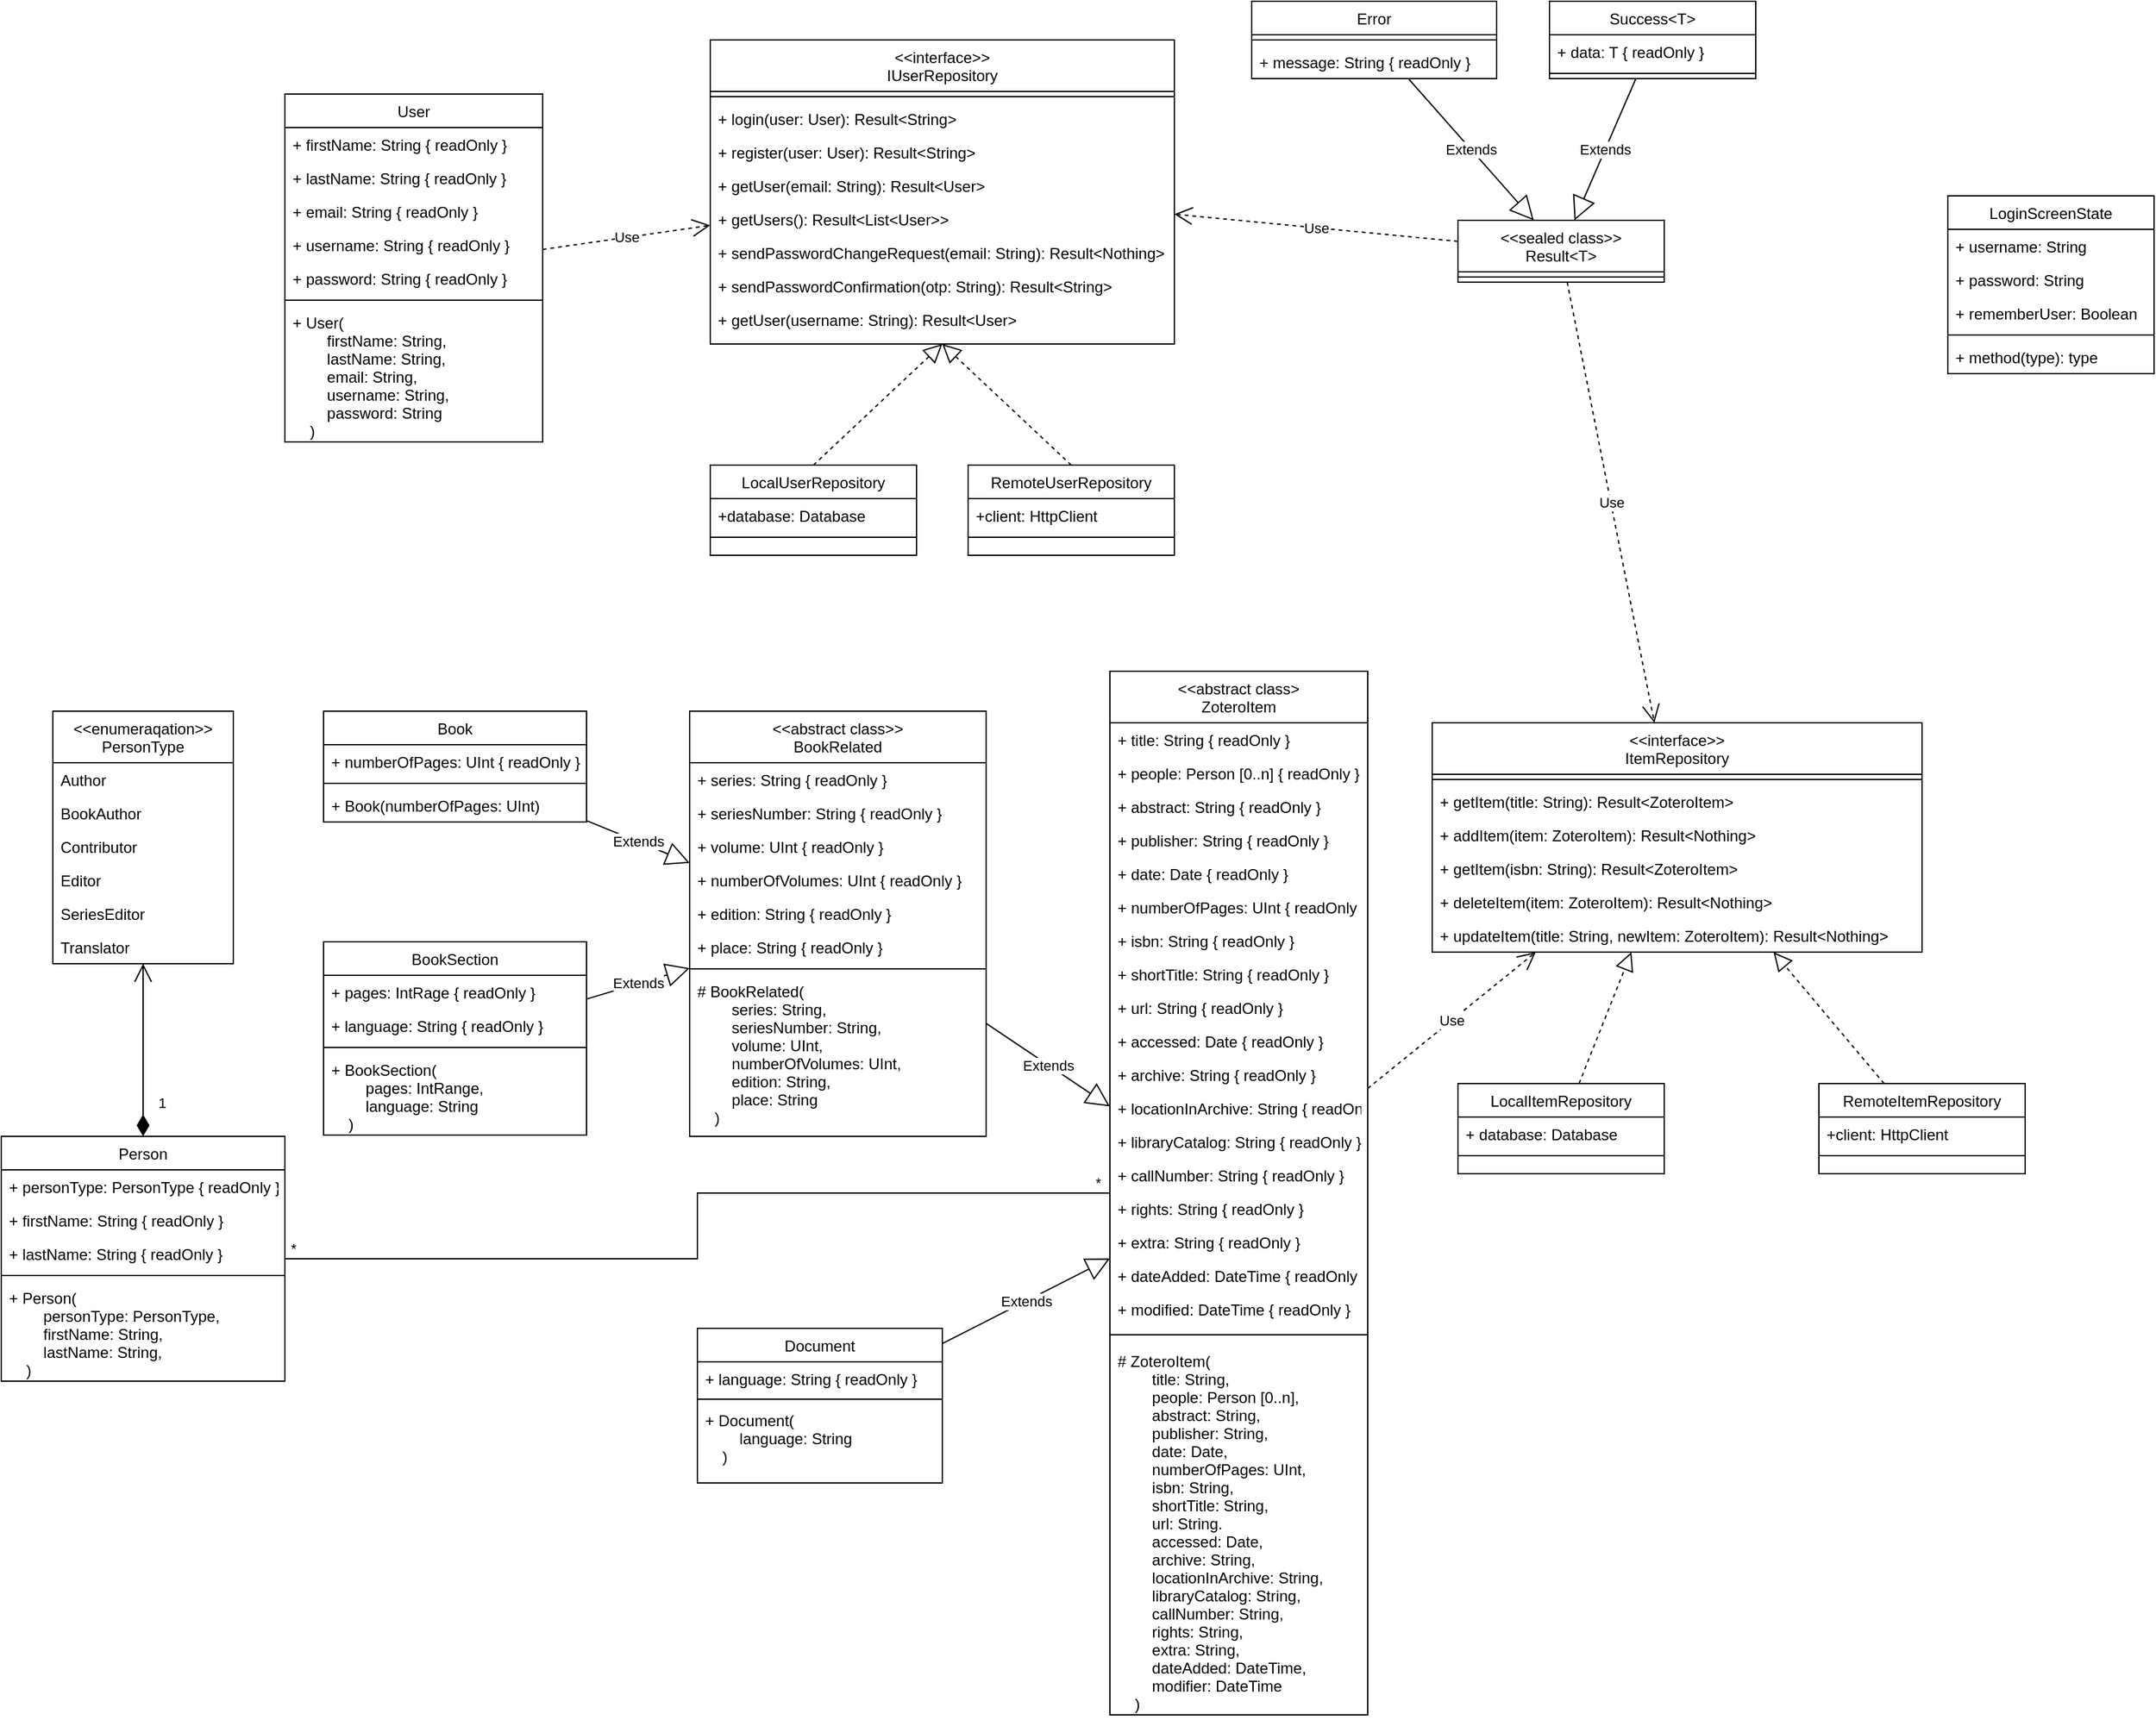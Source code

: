 <mxfile version="20.5.3" type="github">
  <diagram id="C5RBs43oDa-KdzZeNtuy" name="Page-1">
    <mxGraphModel dx="1865" dy="579" grid="1" gridSize="10" guides="1" tooltips="1" connect="1" arrows="1" fold="1" page="1" pageScale="1" pageWidth="827" pageHeight="1169" math="0" shadow="0">
      <root>
        <mxCell id="WIyWlLk6GJQsqaUBKTNV-0" />
        <mxCell id="WIyWlLk6GJQsqaUBKTNV-1" parent="WIyWlLk6GJQsqaUBKTNV-0" />
        <mxCell id="zkfFHV4jXpPFQw0GAbJ--0" value="User" style="swimlane;fontStyle=0;align=center;verticalAlign=top;childLayout=stackLayout;horizontal=1;startSize=26;horizontalStack=0;resizeParent=1;resizeLast=0;collapsible=1;marginBottom=0;rounded=0;shadow=0;strokeWidth=1;" parent="WIyWlLk6GJQsqaUBKTNV-1" vertex="1">
          <mxGeometry x="100" y="122" width="200" height="270" as="geometry">
            <mxRectangle x="230" y="140" width="160" height="26" as="alternateBounds" />
          </mxGeometry>
        </mxCell>
        <mxCell id="zkfFHV4jXpPFQw0GAbJ--1" value="+ firstName: String { readOnly }" style="text;align=left;verticalAlign=top;spacingLeft=4;spacingRight=4;overflow=hidden;rotatable=0;points=[[0,0.5],[1,0.5]];portConstraint=eastwest;" parent="zkfFHV4jXpPFQw0GAbJ--0" vertex="1">
          <mxGeometry y="26" width="200" height="26" as="geometry" />
        </mxCell>
        <mxCell id="zkfFHV4jXpPFQw0GAbJ--2" value="+ lastName: String { readOnly }" style="text;align=left;verticalAlign=top;spacingLeft=4;spacingRight=4;overflow=hidden;rotatable=0;points=[[0,0.5],[1,0.5]];portConstraint=eastwest;rounded=0;shadow=0;html=0;" parent="zkfFHV4jXpPFQw0GAbJ--0" vertex="1">
          <mxGeometry y="52" width="200" height="26" as="geometry" />
        </mxCell>
        <mxCell id="zkfFHV4jXpPFQw0GAbJ--3" value="+ email: String { readOnly }" style="text;align=left;verticalAlign=top;spacingLeft=4;spacingRight=4;overflow=hidden;rotatable=0;points=[[0,0.5],[1,0.5]];portConstraint=eastwest;rounded=0;shadow=0;html=0;" parent="zkfFHV4jXpPFQw0GAbJ--0" vertex="1">
          <mxGeometry y="78" width="200" height="26" as="geometry" />
        </mxCell>
        <mxCell id="NYYMoiH2fDYC1uSWcf2y-0" value="+ username: String { readOnly }" style="text;align=left;verticalAlign=top;spacingLeft=4;spacingRight=4;overflow=hidden;rotatable=0;points=[[0,0.5],[1,0.5]];portConstraint=eastwest;rounded=0;shadow=0;html=0;" vertex="1" parent="zkfFHV4jXpPFQw0GAbJ--0">
          <mxGeometry y="104" width="200" height="26" as="geometry" />
        </mxCell>
        <mxCell id="NYYMoiH2fDYC1uSWcf2y-1" value="+ password: String { readOnly }" style="text;align=left;verticalAlign=top;spacingLeft=4;spacingRight=4;overflow=hidden;rotatable=0;points=[[0,0.5],[1,0.5]];portConstraint=eastwest;rounded=0;shadow=0;html=0;" vertex="1" parent="zkfFHV4jXpPFQw0GAbJ--0">
          <mxGeometry y="130" width="200" height="26" as="geometry" />
        </mxCell>
        <mxCell id="zkfFHV4jXpPFQw0GAbJ--4" value="" style="line;html=1;strokeWidth=1;align=left;verticalAlign=middle;spacingTop=-1;spacingLeft=3;spacingRight=3;rotatable=0;labelPosition=right;points=[];portConstraint=eastwest;" parent="zkfFHV4jXpPFQw0GAbJ--0" vertex="1">
          <mxGeometry y="156" width="200" height="8" as="geometry" />
        </mxCell>
        <mxCell id="NYYMoiH2fDYC1uSWcf2y-163" value="+ User(&#xa;        firstName: String, &#xa;        lastName: String,&#xa;        email: String,&#xa;        username: String,&#xa;        password: String&#xa;    )" style="text;align=left;verticalAlign=top;spacingLeft=4;spacingRight=4;overflow=hidden;rotatable=0;points=[[0,0.5],[1,0.5]];portConstraint=eastwest;rounded=0;shadow=0;html=0;" vertex="1" parent="zkfFHV4jXpPFQw0GAbJ--0">
          <mxGeometry y="164" width="200" height="106" as="geometry" />
        </mxCell>
        <mxCell id="zkfFHV4jXpPFQw0GAbJ--17" value="LocalUserRepository" style="swimlane;fontStyle=0;align=center;verticalAlign=top;childLayout=stackLayout;horizontal=1;startSize=26;horizontalStack=0;resizeParent=1;resizeLast=0;collapsible=1;marginBottom=0;rounded=0;shadow=0;strokeWidth=1;" parent="WIyWlLk6GJQsqaUBKTNV-1" vertex="1">
          <mxGeometry x="430" y="410" width="160" height="70" as="geometry">
            <mxRectangle x="550" y="140" width="160" height="26" as="alternateBounds" />
          </mxGeometry>
        </mxCell>
        <mxCell id="zkfFHV4jXpPFQw0GAbJ--18" value="+database: Database" style="text;align=left;verticalAlign=top;spacingLeft=4;spacingRight=4;overflow=hidden;rotatable=0;points=[[0,0.5],[1,0.5]];portConstraint=eastwest;" parent="zkfFHV4jXpPFQw0GAbJ--17" vertex="1">
          <mxGeometry y="26" width="160" height="26" as="geometry" />
        </mxCell>
        <mxCell id="zkfFHV4jXpPFQw0GAbJ--23" value="" style="line;html=1;strokeWidth=1;align=left;verticalAlign=middle;spacingTop=-1;spacingLeft=3;spacingRight=3;rotatable=0;labelPosition=right;points=[];portConstraint=eastwest;" parent="zkfFHV4jXpPFQw0GAbJ--17" vertex="1">
          <mxGeometry y="52" width="160" height="8" as="geometry" />
        </mxCell>
        <mxCell id="NYYMoiH2fDYC1uSWcf2y-2" value="&lt;&lt;interface&gt;&gt;&#xa;IUserRepository" style="swimlane;fontStyle=0;align=center;verticalAlign=top;childLayout=stackLayout;horizontal=1;startSize=40;horizontalStack=0;resizeParent=1;resizeLast=0;collapsible=1;marginBottom=0;rounded=0;shadow=0;strokeWidth=1;" vertex="1" parent="WIyWlLk6GJQsqaUBKTNV-1">
          <mxGeometry x="430" y="80" width="360" height="236" as="geometry">
            <mxRectangle x="550" y="140" width="160" height="26" as="alternateBounds" />
          </mxGeometry>
        </mxCell>
        <mxCell id="NYYMoiH2fDYC1uSWcf2y-8" value="" style="line;html=1;strokeWidth=1;align=left;verticalAlign=middle;spacingTop=-1;spacingLeft=3;spacingRight=3;rotatable=0;labelPosition=right;points=[];portConstraint=eastwest;" vertex="1" parent="NYYMoiH2fDYC1uSWcf2y-2">
          <mxGeometry y="40" width="360" height="8" as="geometry" />
        </mxCell>
        <mxCell id="NYYMoiH2fDYC1uSWcf2y-9" value="+ login(user: User): Result&lt;String&gt;" style="text;align=left;verticalAlign=top;spacingLeft=4;spacingRight=4;overflow=hidden;rotatable=0;points=[[0,0.5],[1,0.5]];portConstraint=eastwest;" vertex="1" parent="NYYMoiH2fDYC1uSWcf2y-2">
          <mxGeometry y="48" width="360" height="26" as="geometry" />
        </mxCell>
        <mxCell id="NYYMoiH2fDYC1uSWcf2y-10" value="+ register(user: User): Result&lt;String&gt;" style="text;align=left;verticalAlign=top;spacingLeft=4;spacingRight=4;overflow=hidden;rotatable=0;points=[[0,0.5],[1,0.5]];portConstraint=eastwest;" vertex="1" parent="NYYMoiH2fDYC1uSWcf2y-2">
          <mxGeometry y="74" width="360" height="26" as="geometry" />
        </mxCell>
        <mxCell id="NYYMoiH2fDYC1uSWcf2y-11" value="+ getUser(email: String): Result&lt;User&gt;" style="text;align=left;verticalAlign=top;spacingLeft=4;spacingRight=4;overflow=hidden;rotatable=0;points=[[0,0.5],[1,0.5]];portConstraint=eastwest;" vertex="1" parent="NYYMoiH2fDYC1uSWcf2y-2">
          <mxGeometry y="100" width="360" height="26" as="geometry" />
        </mxCell>
        <mxCell id="NYYMoiH2fDYC1uSWcf2y-12" value="+ getUsers(): Result&lt;List&lt;User&gt;&gt;" style="text;align=left;verticalAlign=top;spacingLeft=4;spacingRight=4;overflow=hidden;rotatable=0;points=[[0,0.5],[1,0.5]];portConstraint=eastwest;" vertex="1" parent="NYYMoiH2fDYC1uSWcf2y-2">
          <mxGeometry y="126" width="360" height="26" as="geometry" />
        </mxCell>
        <mxCell id="NYYMoiH2fDYC1uSWcf2y-13" value="+ sendPasswordChangeRequest(email: String): Result&lt;Nothing&gt;" style="text;align=left;verticalAlign=top;spacingLeft=4;spacingRight=4;overflow=hidden;rotatable=0;points=[[0,0.5],[1,0.5]];portConstraint=eastwest;" vertex="1" parent="NYYMoiH2fDYC1uSWcf2y-2">
          <mxGeometry y="152" width="360" height="26" as="geometry" />
        </mxCell>
        <mxCell id="NYYMoiH2fDYC1uSWcf2y-14" value="+ sendPasswordConfirmation(otp: String): Result&lt;String&gt;" style="text;align=left;verticalAlign=top;spacingLeft=4;spacingRight=4;overflow=hidden;rotatable=0;points=[[0,0.5],[1,0.5]];portConstraint=eastwest;" vertex="1" parent="NYYMoiH2fDYC1uSWcf2y-2">
          <mxGeometry y="178" width="360" height="26" as="geometry" />
        </mxCell>
        <mxCell id="NYYMoiH2fDYC1uSWcf2y-15" value="+ getUser(username: String): Result&lt;User&gt;" style="text;align=left;verticalAlign=top;spacingLeft=4;spacingRight=4;overflow=hidden;rotatable=0;points=[[0,0.5],[1,0.5]];portConstraint=eastwest;" vertex="1" parent="NYYMoiH2fDYC1uSWcf2y-2">
          <mxGeometry y="204" width="360" height="26" as="geometry" />
        </mxCell>
        <mxCell id="NYYMoiH2fDYC1uSWcf2y-16" value="" style="endArrow=block;dashed=1;endFill=0;endSize=12;html=1;rounded=0;exitX=0.5;exitY=0;exitDx=0;exitDy=0;entryX=0.5;entryY=1;entryDx=0;entryDy=0;" edge="1" parent="WIyWlLk6GJQsqaUBKTNV-1" source="zkfFHV4jXpPFQw0GAbJ--17" target="NYYMoiH2fDYC1uSWcf2y-2">
          <mxGeometry width="160" relative="1" as="geometry">
            <mxPoint x="490" y="310" as="sourcePoint" />
            <mxPoint x="650" y="310" as="targetPoint" />
          </mxGeometry>
        </mxCell>
        <mxCell id="NYYMoiH2fDYC1uSWcf2y-17" value="RemoteUserRepository" style="swimlane;fontStyle=0;align=center;verticalAlign=top;childLayout=stackLayout;horizontal=1;startSize=26;horizontalStack=0;resizeParent=1;resizeLast=0;collapsible=1;marginBottom=0;rounded=0;shadow=0;strokeWidth=1;" vertex="1" parent="WIyWlLk6GJQsqaUBKTNV-1">
          <mxGeometry x="630" y="410" width="160" height="70" as="geometry">
            <mxRectangle x="550" y="140" width="160" height="26" as="alternateBounds" />
          </mxGeometry>
        </mxCell>
        <mxCell id="NYYMoiH2fDYC1uSWcf2y-18" value="+client: HttpClient" style="text;align=left;verticalAlign=top;spacingLeft=4;spacingRight=4;overflow=hidden;rotatable=0;points=[[0,0.5],[1,0.5]];portConstraint=eastwest;" vertex="1" parent="NYYMoiH2fDYC1uSWcf2y-17">
          <mxGeometry y="26" width="160" height="26" as="geometry" />
        </mxCell>
        <mxCell id="NYYMoiH2fDYC1uSWcf2y-19" value="" style="line;html=1;strokeWidth=1;align=left;verticalAlign=middle;spacingTop=-1;spacingLeft=3;spacingRight=3;rotatable=0;labelPosition=right;points=[];portConstraint=eastwest;" vertex="1" parent="NYYMoiH2fDYC1uSWcf2y-17">
          <mxGeometry y="52" width="160" height="8" as="geometry" />
        </mxCell>
        <mxCell id="NYYMoiH2fDYC1uSWcf2y-20" value="" style="endArrow=block;dashed=1;endFill=0;endSize=12;html=1;rounded=0;exitX=0.5;exitY=0;exitDx=0;exitDy=0;entryX=0.5;entryY=1;entryDx=0;entryDy=0;" edge="1" parent="WIyWlLk6GJQsqaUBKTNV-1" source="NYYMoiH2fDYC1uSWcf2y-17" target="NYYMoiH2fDYC1uSWcf2y-2">
          <mxGeometry width="160" relative="1" as="geometry">
            <mxPoint x="490" y="310" as="sourcePoint" />
            <mxPoint x="650" y="310" as="targetPoint" />
          </mxGeometry>
        </mxCell>
        <mxCell id="NYYMoiH2fDYC1uSWcf2y-21" value="Use" style="endArrow=open;endSize=12;dashed=1;html=1;rounded=0;" edge="1" parent="WIyWlLk6GJQsqaUBKTNV-1" source="zkfFHV4jXpPFQw0GAbJ--0" target="NYYMoiH2fDYC1uSWcf2y-2">
          <mxGeometry width="160" relative="1" as="geometry">
            <mxPoint x="490" y="310" as="sourcePoint" />
            <mxPoint x="650" y="310" as="targetPoint" />
          </mxGeometry>
        </mxCell>
        <mxCell id="NYYMoiH2fDYC1uSWcf2y-22" value="&lt;&lt;sealed class&gt;&gt;&#xa;Result&lt;T&gt;" style="swimlane;fontStyle=0;align=center;verticalAlign=top;childLayout=stackLayout;horizontal=1;startSize=40;horizontalStack=0;resizeParent=1;resizeParentMax=0;resizeLast=0;collapsible=1;marginBottom=0;" vertex="1" parent="WIyWlLk6GJQsqaUBKTNV-1">
          <mxGeometry x="1010" y="220" width="160" height="48" as="geometry" />
        </mxCell>
        <mxCell id="NYYMoiH2fDYC1uSWcf2y-24" value="" style="line;strokeWidth=1;fillColor=none;align=left;verticalAlign=middle;spacingTop=-1;spacingLeft=3;spacingRight=3;rotatable=0;labelPosition=right;points=[];portConstraint=eastwest;strokeColor=inherit;" vertex="1" parent="NYYMoiH2fDYC1uSWcf2y-22">
          <mxGeometry y="40" width="160" height="8" as="geometry" />
        </mxCell>
        <mxCell id="NYYMoiH2fDYC1uSWcf2y-26" value="Success&lt;T&gt;" style="swimlane;fontStyle=0;align=center;verticalAlign=top;childLayout=stackLayout;horizontal=1;startSize=26;horizontalStack=0;resizeParent=1;resizeParentMax=0;resizeLast=0;collapsible=1;marginBottom=0;" vertex="1" parent="WIyWlLk6GJQsqaUBKTNV-1">
          <mxGeometry x="1081" y="50" width="160" height="60" as="geometry" />
        </mxCell>
        <mxCell id="NYYMoiH2fDYC1uSWcf2y-27" value="+ data: T { readOnly }" style="text;strokeColor=none;fillColor=none;align=left;verticalAlign=top;spacingLeft=4;spacingRight=4;overflow=hidden;rotatable=0;points=[[0,0.5],[1,0.5]];portConstraint=eastwest;" vertex="1" parent="NYYMoiH2fDYC1uSWcf2y-26">
          <mxGeometry y="26" width="160" height="26" as="geometry" />
        </mxCell>
        <mxCell id="NYYMoiH2fDYC1uSWcf2y-28" value="" style="line;strokeWidth=1;fillColor=none;align=left;verticalAlign=middle;spacingTop=-1;spacingLeft=3;spacingRight=3;rotatable=0;labelPosition=right;points=[];portConstraint=eastwest;strokeColor=inherit;" vertex="1" parent="NYYMoiH2fDYC1uSWcf2y-26">
          <mxGeometry y="52" width="160" height="8" as="geometry" />
        </mxCell>
        <mxCell id="NYYMoiH2fDYC1uSWcf2y-31" value="Error" style="swimlane;fontStyle=0;align=center;verticalAlign=top;childLayout=stackLayout;horizontal=1;startSize=26;horizontalStack=0;resizeParent=1;resizeParentMax=0;resizeLast=0;collapsible=1;marginBottom=0;" vertex="1" parent="WIyWlLk6GJQsqaUBKTNV-1">
          <mxGeometry x="850" y="50" width="190" height="60" as="geometry" />
        </mxCell>
        <mxCell id="NYYMoiH2fDYC1uSWcf2y-34" value="" style="line;strokeWidth=1;fillColor=none;align=left;verticalAlign=middle;spacingTop=-1;spacingLeft=3;spacingRight=3;rotatable=0;labelPosition=right;points=[];portConstraint=eastwest;strokeColor=inherit;" vertex="1" parent="NYYMoiH2fDYC1uSWcf2y-31">
          <mxGeometry y="26" width="190" height="8" as="geometry" />
        </mxCell>
        <mxCell id="NYYMoiH2fDYC1uSWcf2y-33" value="+ message: String { readOnly }" style="text;strokeColor=none;fillColor=none;align=left;verticalAlign=top;spacingLeft=4;spacingRight=4;overflow=hidden;rotatable=0;points=[[0,0.5],[1,0.5]];portConstraint=eastwest;" vertex="1" parent="NYYMoiH2fDYC1uSWcf2y-31">
          <mxGeometry y="34" width="190" height="26" as="geometry" />
        </mxCell>
        <mxCell id="NYYMoiH2fDYC1uSWcf2y-35" value="Extends" style="endArrow=block;endSize=16;endFill=0;html=1;rounded=0;" edge="1" parent="WIyWlLk6GJQsqaUBKTNV-1" source="NYYMoiH2fDYC1uSWcf2y-26" target="NYYMoiH2fDYC1uSWcf2y-22">
          <mxGeometry width="160" relative="1" as="geometry">
            <mxPoint x="510" y="360" as="sourcePoint" />
            <mxPoint x="670" y="360" as="targetPoint" />
          </mxGeometry>
        </mxCell>
        <mxCell id="NYYMoiH2fDYC1uSWcf2y-36" value="Extends" style="endArrow=block;endSize=16;endFill=0;html=1;rounded=0;" edge="1" parent="WIyWlLk6GJQsqaUBKTNV-1" source="NYYMoiH2fDYC1uSWcf2y-31" target="NYYMoiH2fDYC1uSWcf2y-22">
          <mxGeometry width="160" relative="1" as="geometry">
            <mxPoint x="510" y="360" as="sourcePoint" />
            <mxPoint x="670" y="360" as="targetPoint" />
          </mxGeometry>
        </mxCell>
        <mxCell id="NYYMoiH2fDYC1uSWcf2y-37" value="Use" style="endArrow=open;endSize=12;dashed=1;html=1;rounded=0;" edge="1" parent="WIyWlLk6GJQsqaUBKTNV-1" source="NYYMoiH2fDYC1uSWcf2y-22" target="NYYMoiH2fDYC1uSWcf2y-2">
          <mxGeometry width="160" relative="1" as="geometry">
            <mxPoint x="320" y="226.158" as="sourcePoint" />
            <mxPoint x="440" y="218.895" as="targetPoint" />
          </mxGeometry>
        </mxCell>
        <mxCell id="NYYMoiH2fDYC1uSWcf2y-50" value="&lt;&lt;abstract class&gt;&#xa;ZoteroItem" style="swimlane;fontStyle=0;align=center;verticalAlign=top;childLayout=stackLayout;horizontal=1;startSize=40;horizontalStack=0;resizeParent=1;resizeParentMax=0;resizeLast=0;collapsible=1;marginBottom=0;" vertex="1" parent="WIyWlLk6GJQsqaUBKTNV-1">
          <mxGeometry x="740" y="570" width="200" height="810" as="geometry" />
        </mxCell>
        <mxCell id="NYYMoiH2fDYC1uSWcf2y-51" value="+ title: String { readOnly }" style="text;strokeColor=none;fillColor=none;align=left;verticalAlign=top;spacingLeft=4;spacingRight=4;overflow=hidden;rotatable=0;points=[[0,0.5],[1,0.5]];portConstraint=eastwest;" vertex="1" parent="NYYMoiH2fDYC1uSWcf2y-50">
          <mxGeometry y="40" width="200" height="26" as="geometry" />
        </mxCell>
        <mxCell id="NYYMoiH2fDYC1uSWcf2y-54" value="+ people: Person [0..n] { readOnly }" style="text;strokeColor=none;fillColor=none;align=left;verticalAlign=top;spacingLeft=4;spacingRight=4;overflow=hidden;rotatable=0;points=[[0,0.5],[1,0.5]];portConstraint=eastwest;" vertex="1" parent="NYYMoiH2fDYC1uSWcf2y-50">
          <mxGeometry y="66" width="200" height="26" as="geometry" />
        </mxCell>
        <mxCell id="NYYMoiH2fDYC1uSWcf2y-55" value="+ abstract: String { readOnly }" style="text;strokeColor=none;fillColor=none;align=left;verticalAlign=top;spacingLeft=4;spacingRight=4;overflow=hidden;rotatable=0;points=[[0,0.5],[1,0.5]];portConstraint=eastwest;" vertex="1" parent="NYYMoiH2fDYC1uSWcf2y-50">
          <mxGeometry y="92" width="200" height="26" as="geometry" />
        </mxCell>
        <mxCell id="NYYMoiH2fDYC1uSWcf2y-62" value="+ publisher: String { readOnly }" style="text;strokeColor=none;fillColor=none;align=left;verticalAlign=top;spacingLeft=4;spacingRight=4;overflow=hidden;rotatable=0;points=[[0,0.5],[1,0.5]];portConstraint=eastwest;" vertex="1" parent="NYYMoiH2fDYC1uSWcf2y-50">
          <mxGeometry y="118" width="200" height="26" as="geometry" />
        </mxCell>
        <mxCell id="NYYMoiH2fDYC1uSWcf2y-63" value="+ date: Date { readOnly }" style="text;strokeColor=none;fillColor=none;align=left;verticalAlign=top;spacingLeft=4;spacingRight=4;overflow=hidden;rotatable=0;points=[[0,0.5],[1,0.5]];portConstraint=eastwest;" vertex="1" parent="NYYMoiH2fDYC1uSWcf2y-50">
          <mxGeometry y="144" width="200" height="26" as="geometry" />
        </mxCell>
        <mxCell id="NYYMoiH2fDYC1uSWcf2y-64" value="+ numberOfPages: UInt { readOnly }" style="text;strokeColor=none;fillColor=none;align=left;verticalAlign=top;spacingLeft=4;spacingRight=4;overflow=hidden;rotatable=0;points=[[0,0.5],[1,0.5]];portConstraint=eastwest;" vertex="1" parent="NYYMoiH2fDYC1uSWcf2y-50">
          <mxGeometry y="170" width="200" height="26" as="geometry" />
        </mxCell>
        <mxCell id="NYYMoiH2fDYC1uSWcf2y-65" value="+ isbn: String { readOnly }" style="text;strokeColor=none;fillColor=none;align=left;verticalAlign=top;spacingLeft=4;spacingRight=4;overflow=hidden;rotatable=0;points=[[0,0.5],[1,0.5]];portConstraint=eastwest;" vertex="1" parent="NYYMoiH2fDYC1uSWcf2y-50">
          <mxGeometry y="196" width="200" height="26" as="geometry" />
        </mxCell>
        <mxCell id="NYYMoiH2fDYC1uSWcf2y-66" value="+ shortTitle: String { readOnly }" style="text;strokeColor=none;fillColor=none;align=left;verticalAlign=top;spacingLeft=4;spacingRight=4;overflow=hidden;rotatable=0;points=[[0,0.5],[1,0.5]];portConstraint=eastwest;" vertex="1" parent="NYYMoiH2fDYC1uSWcf2y-50">
          <mxGeometry y="222" width="200" height="26" as="geometry" />
        </mxCell>
        <mxCell id="NYYMoiH2fDYC1uSWcf2y-67" value="+ url: String { readOnly }" style="text;strokeColor=none;fillColor=none;align=left;verticalAlign=top;spacingLeft=4;spacingRight=4;overflow=hidden;rotatable=0;points=[[0,0.5],[1,0.5]];portConstraint=eastwest;" vertex="1" parent="NYYMoiH2fDYC1uSWcf2y-50">
          <mxGeometry y="248" width="200" height="26" as="geometry" />
        </mxCell>
        <mxCell id="NYYMoiH2fDYC1uSWcf2y-68" value="+ accessed: Date { readOnly }" style="text;strokeColor=none;fillColor=none;align=left;verticalAlign=top;spacingLeft=4;spacingRight=4;overflow=hidden;rotatable=0;points=[[0,0.5],[1,0.5]];portConstraint=eastwest;" vertex="1" parent="NYYMoiH2fDYC1uSWcf2y-50">
          <mxGeometry y="274" width="200" height="26" as="geometry" />
        </mxCell>
        <mxCell id="NYYMoiH2fDYC1uSWcf2y-69" value="+ archive: String { readOnly }" style="text;strokeColor=none;fillColor=none;align=left;verticalAlign=top;spacingLeft=4;spacingRight=4;overflow=hidden;rotatable=0;points=[[0,0.5],[1,0.5]];portConstraint=eastwest;" vertex="1" parent="NYYMoiH2fDYC1uSWcf2y-50">
          <mxGeometry y="300" width="200" height="26" as="geometry" />
        </mxCell>
        <mxCell id="NYYMoiH2fDYC1uSWcf2y-70" value="+ locationInArchive: String { readOnly }" style="text;strokeColor=none;fillColor=none;align=left;verticalAlign=top;spacingLeft=4;spacingRight=4;overflow=hidden;rotatable=0;points=[[0,0.5],[1,0.5]];portConstraint=eastwest;" vertex="1" parent="NYYMoiH2fDYC1uSWcf2y-50">
          <mxGeometry y="326" width="200" height="26" as="geometry" />
        </mxCell>
        <mxCell id="NYYMoiH2fDYC1uSWcf2y-71" value="+ libraryCatalog: String { readOnly }" style="text;strokeColor=none;fillColor=none;align=left;verticalAlign=top;spacingLeft=4;spacingRight=4;overflow=hidden;rotatable=0;points=[[0,0.5],[1,0.5]];portConstraint=eastwest;" vertex="1" parent="NYYMoiH2fDYC1uSWcf2y-50">
          <mxGeometry y="352" width="200" height="26" as="geometry" />
        </mxCell>
        <mxCell id="NYYMoiH2fDYC1uSWcf2y-72" value="+ callNumber: String { readOnly }" style="text;strokeColor=none;fillColor=none;align=left;verticalAlign=top;spacingLeft=4;spacingRight=4;overflow=hidden;rotatable=0;points=[[0,0.5],[1,0.5]];portConstraint=eastwest;" vertex="1" parent="NYYMoiH2fDYC1uSWcf2y-50">
          <mxGeometry y="378" width="200" height="26" as="geometry" />
        </mxCell>
        <mxCell id="NYYMoiH2fDYC1uSWcf2y-73" value="+ rights: String { readOnly }" style="text;strokeColor=none;fillColor=none;align=left;verticalAlign=top;spacingLeft=4;spacingRight=4;overflow=hidden;rotatable=0;points=[[0,0.5],[1,0.5]];portConstraint=eastwest;" vertex="1" parent="NYYMoiH2fDYC1uSWcf2y-50">
          <mxGeometry y="404" width="200" height="26" as="geometry" />
        </mxCell>
        <mxCell id="NYYMoiH2fDYC1uSWcf2y-74" value="+ extra: String { readOnly }" style="text;strokeColor=none;fillColor=none;align=left;verticalAlign=top;spacingLeft=4;spacingRight=4;overflow=hidden;rotatable=0;points=[[0,0.5],[1,0.5]];portConstraint=eastwest;" vertex="1" parent="NYYMoiH2fDYC1uSWcf2y-50">
          <mxGeometry y="430" width="200" height="26" as="geometry" />
        </mxCell>
        <mxCell id="NYYMoiH2fDYC1uSWcf2y-75" value="+ dateAdded: DateTime { readOnly }" style="text;strokeColor=none;fillColor=none;align=left;verticalAlign=top;spacingLeft=4;spacingRight=4;overflow=hidden;rotatable=0;points=[[0,0.5],[1,0.5]];portConstraint=eastwest;" vertex="1" parent="NYYMoiH2fDYC1uSWcf2y-50">
          <mxGeometry y="456" width="200" height="26" as="geometry" />
        </mxCell>
        <mxCell id="NYYMoiH2fDYC1uSWcf2y-76" value="+ modified: DateTime { readOnly }" style="text;strokeColor=none;fillColor=none;align=left;verticalAlign=top;spacingLeft=4;spacingRight=4;overflow=hidden;rotatable=0;points=[[0,0.5],[1,0.5]];portConstraint=eastwest;" vertex="1" parent="NYYMoiH2fDYC1uSWcf2y-50">
          <mxGeometry y="482" width="200" height="26" as="geometry" />
        </mxCell>
        <mxCell id="NYYMoiH2fDYC1uSWcf2y-52" value="" style="line;strokeWidth=1;fillColor=none;align=left;verticalAlign=middle;spacingTop=-1;spacingLeft=3;spacingRight=3;rotatable=0;labelPosition=right;points=[];portConstraint=eastwest;strokeColor=inherit;" vertex="1" parent="NYYMoiH2fDYC1uSWcf2y-50">
          <mxGeometry y="508" width="200" height="14" as="geometry" />
        </mxCell>
        <mxCell id="NYYMoiH2fDYC1uSWcf2y-168" value="# ZoteroItem(&#xa;        title: String,&#xa;        people: Person [0..n],&#xa;        abstract: String,&#xa;        publisher: String,&#xa;        date: Date,&#xa;        numberOfPages: UInt,&#xa;        isbn: String,&#xa;        shortTitle: String,&#xa;        url: String.&#xa;        accessed: Date,&#xa;        archive: String,&#xa;        locationInArchive: String,&#xa;        libraryCatalog: String,&#xa;        callNumber: String,&#xa;        rights: String,&#xa;        extra: String,&#xa;        dateAdded: DateTime,&#xa;        modifier: DateTime&#xa;    )" style="text;strokeColor=none;fillColor=none;align=left;verticalAlign=top;spacingLeft=4;spacingRight=4;overflow=hidden;rotatable=0;points=[[0,0.5],[1,0.5]];portConstraint=eastwest;" vertex="1" parent="NYYMoiH2fDYC1uSWcf2y-50">
          <mxGeometry y="522" width="200" height="288" as="geometry" />
        </mxCell>
        <mxCell id="NYYMoiH2fDYC1uSWcf2y-77" value="Person" style="swimlane;fontStyle=0;align=center;verticalAlign=top;childLayout=stackLayout;horizontal=1;startSize=26;horizontalStack=0;resizeParent=1;resizeParentMax=0;resizeLast=0;collapsible=1;marginBottom=0;" vertex="1" parent="WIyWlLk6GJQsqaUBKTNV-1">
          <mxGeometry x="-120" y="931" width="220" height="190" as="geometry" />
        </mxCell>
        <mxCell id="NYYMoiH2fDYC1uSWcf2y-78" value="+ personType: PersonType { readOnly }" style="text;strokeColor=none;fillColor=none;align=left;verticalAlign=top;spacingLeft=4;spacingRight=4;overflow=hidden;rotatable=0;points=[[0,0.5],[1,0.5]];portConstraint=eastwest;" vertex="1" parent="NYYMoiH2fDYC1uSWcf2y-77">
          <mxGeometry y="26" width="220" height="26" as="geometry" />
        </mxCell>
        <mxCell id="NYYMoiH2fDYC1uSWcf2y-81" value="+ firstName: String { readOnly }" style="text;strokeColor=none;fillColor=none;align=left;verticalAlign=top;spacingLeft=4;spacingRight=4;overflow=hidden;rotatable=0;points=[[0,0.5],[1,0.5]];portConstraint=eastwest;" vertex="1" parent="NYYMoiH2fDYC1uSWcf2y-77">
          <mxGeometry y="52" width="220" height="26" as="geometry" />
        </mxCell>
        <mxCell id="NYYMoiH2fDYC1uSWcf2y-82" value="+ lastName: String { readOnly }" style="text;strokeColor=none;fillColor=none;align=left;verticalAlign=top;spacingLeft=4;spacingRight=4;overflow=hidden;rotatable=0;points=[[0,0.5],[1,0.5]];portConstraint=eastwest;" vertex="1" parent="NYYMoiH2fDYC1uSWcf2y-77">
          <mxGeometry y="78" width="220" height="26" as="geometry" />
        </mxCell>
        <mxCell id="NYYMoiH2fDYC1uSWcf2y-79" value="" style="line;strokeWidth=1;fillColor=none;align=left;verticalAlign=middle;spacingTop=-1;spacingLeft=3;spacingRight=3;rotatable=0;labelPosition=right;points=[];portConstraint=eastwest;strokeColor=inherit;" vertex="1" parent="NYYMoiH2fDYC1uSWcf2y-77">
          <mxGeometry y="104" width="220" height="8" as="geometry" />
        </mxCell>
        <mxCell id="NYYMoiH2fDYC1uSWcf2y-165" value="+ Person(&#xa;        personType: PersonType,&#xa;        firstName: String,&#xa;        lastName: String,&#xa;    )" style="text;strokeColor=none;fillColor=none;align=left;verticalAlign=top;spacingLeft=4;spacingRight=4;overflow=hidden;rotatable=0;points=[[0,0.5],[1,0.5]];portConstraint=eastwest;" vertex="1" parent="NYYMoiH2fDYC1uSWcf2y-77">
          <mxGeometry y="112" width="220" height="78" as="geometry" />
        </mxCell>
        <mxCell id="NYYMoiH2fDYC1uSWcf2y-83" value="&lt;&lt;enumeraqation&gt;&gt;&#xa;PersonType" style="swimlane;fontStyle=0;childLayout=stackLayout;horizontal=1;startSize=40;fillColor=none;horizontalStack=0;resizeParent=1;resizeParentMax=0;resizeLast=0;collapsible=1;marginBottom=0;" vertex="1" parent="WIyWlLk6GJQsqaUBKTNV-1">
          <mxGeometry x="-80" y="601" width="140" height="196" as="geometry" />
        </mxCell>
        <mxCell id="NYYMoiH2fDYC1uSWcf2y-84" value="Author" style="text;strokeColor=none;fillColor=none;align=left;verticalAlign=top;spacingLeft=4;spacingRight=4;overflow=hidden;rotatable=0;points=[[0,0.5],[1,0.5]];portConstraint=eastwest;" vertex="1" parent="NYYMoiH2fDYC1uSWcf2y-83">
          <mxGeometry y="40" width="140" height="26" as="geometry" />
        </mxCell>
        <mxCell id="NYYMoiH2fDYC1uSWcf2y-85" value="BookAuthor" style="text;strokeColor=none;fillColor=none;align=left;verticalAlign=top;spacingLeft=4;spacingRight=4;overflow=hidden;rotatable=0;points=[[0,0.5],[1,0.5]];portConstraint=eastwest;" vertex="1" parent="NYYMoiH2fDYC1uSWcf2y-83">
          <mxGeometry y="66" width="140" height="26" as="geometry" />
        </mxCell>
        <mxCell id="NYYMoiH2fDYC1uSWcf2y-86" value="Contributor" style="text;strokeColor=none;fillColor=none;align=left;verticalAlign=top;spacingLeft=4;spacingRight=4;overflow=hidden;rotatable=0;points=[[0,0.5],[1,0.5]];portConstraint=eastwest;" vertex="1" parent="NYYMoiH2fDYC1uSWcf2y-83">
          <mxGeometry y="92" width="140" height="26" as="geometry" />
        </mxCell>
        <mxCell id="NYYMoiH2fDYC1uSWcf2y-87" value="Editor" style="text;strokeColor=none;fillColor=none;align=left;verticalAlign=top;spacingLeft=4;spacingRight=4;overflow=hidden;rotatable=0;points=[[0,0.5],[1,0.5]];portConstraint=eastwest;" vertex="1" parent="NYYMoiH2fDYC1uSWcf2y-83">
          <mxGeometry y="118" width="140" height="26" as="geometry" />
        </mxCell>
        <mxCell id="NYYMoiH2fDYC1uSWcf2y-88" value="SeriesEditor" style="text;strokeColor=none;fillColor=none;align=left;verticalAlign=top;spacingLeft=4;spacingRight=4;overflow=hidden;rotatable=0;points=[[0,0.5],[1,0.5]];portConstraint=eastwest;" vertex="1" parent="NYYMoiH2fDYC1uSWcf2y-83">
          <mxGeometry y="144" width="140" height="26" as="geometry" />
        </mxCell>
        <mxCell id="NYYMoiH2fDYC1uSWcf2y-89" value="Translator" style="text;strokeColor=none;fillColor=none;align=left;verticalAlign=top;spacingLeft=4;spacingRight=4;overflow=hidden;rotatable=0;points=[[0,0.5],[1,0.5]];portConstraint=eastwest;" vertex="1" parent="NYYMoiH2fDYC1uSWcf2y-83">
          <mxGeometry y="170" width="140" height="26" as="geometry" />
        </mxCell>
        <mxCell id="NYYMoiH2fDYC1uSWcf2y-90" value="1" style="endArrow=open;html=1;endSize=12;startArrow=diamondThin;startSize=14;startFill=1;edgeStyle=orthogonalEdgeStyle;align=left;verticalAlign=bottom;rounded=0;" edge="1" parent="WIyWlLk6GJQsqaUBKTNV-1" source="NYYMoiH2fDYC1uSWcf2y-77" target="NYYMoiH2fDYC1uSWcf2y-83">
          <mxGeometry x="-0.747" y="-10" relative="1" as="geometry">
            <mxPoint x="710" y="960" as="sourcePoint" />
            <mxPoint x="870" y="960" as="targetPoint" />
            <mxPoint as="offset" />
          </mxGeometry>
        </mxCell>
        <mxCell id="NYYMoiH2fDYC1uSWcf2y-91" value="" style="endArrow=none;html=1;edgeStyle=orthogonalEdgeStyle;rounded=0;" edge="1" parent="WIyWlLk6GJQsqaUBKTNV-1" source="NYYMoiH2fDYC1uSWcf2y-50" target="NYYMoiH2fDYC1uSWcf2y-77">
          <mxGeometry relative="1" as="geometry">
            <mxPoint x="710" y="880" as="sourcePoint" />
            <mxPoint x="870" y="880" as="targetPoint" />
          </mxGeometry>
        </mxCell>
        <mxCell id="NYYMoiH2fDYC1uSWcf2y-92" value="*" style="edgeLabel;resizable=0;html=1;align=left;verticalAlign=bottom;" connectable="0" vertex="1" parent="NYYMoiH2fDYC1uSWcf2y-91">
          <mxGeometry x="-1" relative="1" as="geometry">
            <mxPoint x="-13" as="offset" />
          </mxGeometry>
        </mxCell>
        <mxCell id="NYYMoiH2fDYC1uSWcf2y-93" value="*" style="edgeLabel;resizable=0;html=1;align=right;verticalAlign=bottom;" connectable="0" vertex="1" parent="NYYMoiH2fDYC1uSWcf2y-91">
          <mxGeometry x="1" relative="1" as="geometry">
            <mxPoint x="9" as="offset" />
          </mxGeometry>
        </mxCell>
        <mxCell id="NYYMoiH2fDYC1uSWcf2y-96" value="&lt;&lt;abstract class&gt;&gt;&#xa;BookRelated" style="swimlane;fontStyle=0;align=center;verticalAlign=top;childLayout=stackLayout;horizontal=1;startSize=40;horizontalStack=0;resizeParent=1;resizeParentMax=0;resizeLast=0;collapsible=1;marginBottom=0;" vertex="1" parent="WIyWlLk6GJQsqaUBKTNV-1">
          <mxGeometry x="414" y="601" width="230" height="330" as="geometry" />
        </mxCell>
        <mxCell id="NYYMoiH2fDYC1uSWcf2y-111" value="+ series: String { readOnly }" style="text;strokeColor=none;fillColor=none;align=left;verticalAlign=top;spacingLeft=4;spacingRight=4;overflow=hidden;rotatable=0;points=[[0,0.5],[1,0.5]];portConstraint=eastwest;" vertex="1" parent="NYYMoiH2fDYC1uSWcf2y-96">
          <mxGeometry y="40" width="230" height="26" as="geometry" />
        </mxCell>
        <mxCell id="NYYMoiH2fDYC1uSWcf2y-113" value="+ seriesNumber: String { readOnly }" style="text;strokeColor=none;fillColor=none;align=left;verticalAlign=top;spacingLeft=4;spacingRight=4;overflow=hidden;rotatable=0;points=[[0,0.5],[1,0.5]];portConstraint=eastwest;" vertex="1" parent="NYYMoiH2fDYC1uSWcf2y-96">
          <mxGeometry y="66" width="230" height="26" as="geometry" />
        </mxCell>
        <mxCell id="NYYMoiH2fDYC1uSWcf2y-115" value="+ volume: UInt { readOnly }" style="text;strokeColor=none;fillColor=none;align=left;verticalAlign=top;spacingLeft=4;spacingRight=4;overflow=hidden;rotatable=0;points=[[0,0.5],[1,0.5]];portConstraint=eastwest;" vertex="1" parent="NYYMoiH2fDYC1uSWcf2y-96">
          <mxGeometry y="92" width="230" height="26" as="geometry" />
        </mxCell>
        <mxCell id="NYYMoiH2fDYC1uSWcf2y-117" value="+ numberOfVolumes: UInt { readOnly }" style="text;strokeColor=none;fillColor=none;align=left;verticalAlign=top;spacingLeft=4;spacingRight=4;overflow=hidden;rotatable=0;points=[[0,0.5],[1,0.5]];portConstraint=eastwest;" vertex="1" parent="NYYMoiH2fDYC1uSWcf2y-96">
          <mxGeometry y="118" width="230" height="26" as="geometry" />
        </mxCell>
        <mxCell id="NYYMoiH2fDYC1uSWcf2y-119" value="+ edition: String { readOnly }" style="text;strokeColor=none;fillColor=none;align=left;verticalAlign=top;spacingLeft=4;spacingRight=4;overflow=hidden;rotatable=0;points=[[0,0.5],[1,0.5]];portConstraint=eastwest;" vertex="1" parent="NYYMoiH2fDYC1uSWcf2y-96">
          <mxGeometry y="144" width="230" height="26" as="geometry" />
        </mxCell>
        <mxCell id="NYYMoiH2fDYC1uSWcf2y-121" value="+ place: String { readOnly }" style="text;strokeColor=none;fillColor=none;align=left;verticalAlign=top;spacingLeft=4;spacingRight=4;overflow=hidden;rotatable=0;points=[[0,0.5],[1,0.5]];portConstraint=eastwest;" vertex="1" parent="NYYMoiH2fDYC1uSWcf2y-96">
          <mxGeometry y="170" width="230" height="26" as="geometry" />
        </mxCell>
        <mxCell id="NYYMoiH2fDYC1uSWcf2y-98" value="" style="line;strokeWidth=1;fillColor=none;align=left;verticalAlign=middle;spacingTop=-1;spacingLeft=3;spacingRight=3;rotatable=0;labelPosition=right;points=[];portConstraint=eastwest;strokeColor=inherit;" vertex="1" parent="NYYMoiH2fDYC1uSWcf2y-96">
          <mxGeometry y="196" width="230" height="8" as="geometry" />
        </mxCell>
        <mxCell id="NYYMoiH2fDYC1uSWcf2y-171" value="# BookRelated(&#xa;        series: String,&#xa;        seriesNumber: String,&#xa;        volume: UInt,&#xa;        numberOfVolumes: UInt,&#xa;        edition: String,&#xa;        place: String&#xa;    )" style="text;strokeColor=none;fillColor=none;align=left;verticalAlign=top;spacingLeft=4;spacingRight=4;overflow=hidden;rotatable=0;points=[[0,0.5],[1,0.5]];portConstraint=eastwest;" vertex="1" parent="NYYMoiH2fDYC1uSWcf2y-96">
          <mxGeometry y="204" width="230" height="126" as="geometry" />
        </mxCell>
        <mxCell id="NYYMoiH2fDYC1uSWcf2y-104" value="Extends" style="endArrow=block;endSize=16;endFill=0;html=1;rounded=0;" edge="1" parent="WIyWlLk6GJQsqaUBKTNV-1" source="NYYMoiH2fDYC1uSWcf2y-96" target="NYYMoiH2fDYC1uSWcf2y-50">
          <mxGeometry width="160" relative="1" as="geometry">
            <mxPoint x="740" y="800" as="sourcePoint" />
            <mxPoint x="900" y="800" as="targetPoint" />
          </mxGeometry>
        </mxCell>
        <mxCell id="NYYMoiH2fDYC1uSWcf2y-105" value="BookSection" style="swimlane;fontStyle=0;align=center;verticalAlign=top;childLayout=stackLayout;horizontal=1;startSize=26;horizontalStack=0;resizeParent=1;resizeParentMax=0;resizeLast=0;collapsible=1;marginBottom=0;" vertex="1" parent="WIyWlLk6GJQsqaUBKTNV-1">
          <mxGeometry x="130" y="780" width="204" height="150" as="geometry" />
        </mxCell>
        <mxCell id="NYYMoiH2fDYC1uSWcf2y-106" value="+ pages: IntRage { readOnly }" style="text;strokeColor=none;fillColor=none;align=left;verticalAlign=top;spacingLeft=4;spacingRight=4;overflow=hidden;rotatable=0;points=[[0,0.5],[1,0.5]];portConstraint=eastwest;" vertex="1" parent="NYYMoiH2fDYC1uSWcf2y-105">
          <mxGeometry y="26" width="204" height="26" as="geometry" />
        </mxCell>
        <mxCell id="NYYMoiH2fDYC1uSWcf2y-109" value="+ language: String { readOnly }" style="text;strokeColor=none;fillColor=none;align=left;verticalAlign=top;spacingLeft=4;spacingRight=4;overflow=hidden;rotatable=0;points=[[0,0.5],[1,0.5]];portConstraint=eastwest;" vertex="1" parent="NYYMoiH2fDYC1uSWcf2y-105">
          <mxGeometry y="52" width="204" height="26" as="geometry" />
        </mxCell>
        <mxCell id="NYYMoiH2fDYC1uSWcf2y-107" value="" style="line;strokeWidth=1;fillColor=none;align=left;verticalAlign=middle;spacingTop=-1;spacingLeft=3;spacingRight=3;rotatable=0;labelPosition=right;points=[];portConstraint=eastwest;strokeColor=inherit;" vertex="1" parent="NYYMoiH2fDYC1uSWcf2y-105">
          <mxGeometry y="78" width="204" height="8" as="geometry" />
        </mxCell>
        <mxCell id="NYYMoiH2fDYC1uSWcf2y-169" value="+ BookSection(&#xa;        pages: IntRange,&#xa;        language: String&#xa;    )" style="text;strokeColor=none;fillColor=none;align=left;verticalAlign=top;spacingLeft=4;spacingRight=4;overflow=hidden;rotatable=0;points=[[0,0.5],[1,0.5]];portConstraint=eastwest;" vertex="1" parent="NYYMoiH2fDYC1uSWcf2y-105">
          <mxGeometry y="86" width="204" height="64" as="geometry" />
        </mxCell>
        <mxCell id="NYYMoiH2fDYC1uSWcf2y-110" value="Extends" style="endArrow=block;endSize=16;endFill=0;html=1;rounded=0;" edge="1" parent="WIyWlLk6GJQsqaUBKTNV-1" source="NYYMoiH2fDYC1uSWcf2y-105" target="NYYMoiH2fDYC1uSWcf2y-96">
          <mxGeometry width="160" relative="1" as="geometry">
            <mxPoint x="766.561" y="634" as="sourcePoint" />
            <mxPoint x="640" y="806.783" as="targetPoint" />
          </mxGeometry>
        </mxCell>
        <mxCell id="NYYMoiH2fDYC1uSWcf2y-123" value="Book" style="swimlane;fontStyle=0;align=center;verticalAlign=top;childLayout=stackLayout;horizontal=1;startSize=26;horizontalStack=0;resizeParent=1;resizeParentMax=0;resizeLast=0;collapsible=1;marginBottom=0;" vertex="1" parent="WIyWlLk6GJQsqaUBKTNV-1">
          <mxGeometry x="130" y="601" width="204" height="86" as="geometry" />
        </mxCell>
        <mxCell id="NYYMoiH2fDYC1uSWcf2y-124" value="+ numberOfPages: UInt { readOnly }" style="text;strokeColor=none;fillColor=none;align=left;verticalAlign=top;spacingLeft=4;spacingRight=4;overflow=hidden;rotatable=0;points=[[0,0.5],[1,0.5]];portConstraint=eastwest;" vertex="1" parent="NYYMoiH2fDYC1uSWcf2y-123">
          <mxGeometry y="26" width="204" height="26" as="geometry" />
        </mxCell>
        <mxCell id="NYYMoiH2fDYC1uSWcf2y-125" value="" style="line;strokeWidth=1;fillColor=none;align=left;verticalAlign=middle;spacingTop=-1;spacingLeft=3;spacingRight=3;rotatable=0;labelPosition=right;points=[];portConstraint=eastwest;strokeColor=inherit;" vertex="1" parent="NYYMoiH2fDYC1uSWcf2y-123">
          <mxGeometry y="52" width="204" height="8" as="geometry" />
        </mxCell>
        <mxCell id="NYYMoiH2fDYC1uSWcf2y-170" value="+ Book(numberOfPages: UInt)" style="text;strokeColor=none;fillColor=none;align=left;verticalAlign=top;spacingLeft=4;spacingRight=4;overflow=hidden;rotatable=0;points=[[0,0.5],[1,0.5]];portConstraint=eastwest;" vertex="1" parent="NYYMoiH2fDYC1uSWcf2y-123">
          <mxGeometry y="60" width="204" height="26" as="geometry" />
        </mxCell>
        <mxCell id="NYYMoiH2fDYC1uSWcf2y-127" value="Extends" style="endArrow=block;endSize=16;endFill=0;html=1;rounded=0;" edge="1" parent="WIyWlLk6GJQsqaUBKTNV-1" source="NYYMoiH2fDYC1uSWcf2y-123" target="NYYMoiH2fDYC1uSWcf2y-96">
          <mxGeometry width="160" relative="1" as="geometry">
            <mxPoint x="1020" y="808.12" as="sourcePoint" />
            <mxPoint x="930" y="714.88" as="targetPoint" />
          </mxGeometry>
        </mxCell>
        <mxCell id="NYYMoiH2fDYC1uSWcf2y-128" value="Document" style="swimlane;fontStyle=0;align=center;verticalAlign=top;childLayout=stackLayout;horizontal=1;startSize=26;horizontalStack=0;resizeParent=1;resizeParentMax=0;resizeLast=0;collapsible=1;marginBottom=0;" vertex="1" parent="WIyWlLk6GJQsqaUBKTNV-1">
          <mxGeometry x="420" y="1080" width="190" height="120" as="geometry" />
        </mxCell>
        <mxCell id="NYYMoiH2fDYC1uSWcf2y-129" value="+ language: String { readOnly }" style="text;strokeColor=none;fillColor=none;align=left;verticalAlign=top;spacingLeft=4;spacingRight=4;overflow=hidden;rotatable=0;points=[[0,0.5],[1,0.5]];portConstraint=eastwest;" vertex="1" parent="NYYMoiH2fDYC1uSWcf2y-128">
          <mxGeometry y="26" width="190" height="26" as="geometry" />
        </mxCell>
        <mxCell id="NYYMoiH2fDYC1uSWcf2y-130" value="" style="line;strokeWidth=1;fillColor=none;align=left;verticalAlign=middle;spacingTop=-1;spacingLeft=3;spacingRight=3;rotatable=0;labelPosition=right;points=[];portConstraint=eastwest;strokeColor=inherit;" vertex="1" parent="NYYMoiH2fDYC1uSWcf2y-128">
          <mxGeometry y="52" width="190" height="6" as="geometry" />
        </mxCell>
        <mxCell id="NYYMoiH2fDYC1uSWcf2y-167" value="+ Document(&#xa;        language: String&#xa;    )" style="text;strokeColor=none;fillColor=none;align=left;verticalAlign=top;spacingLeft=4;spacingRight=4;overflow=hidden;rotatable=0;points=[[0,0.5],[1,0.5]];portConstraint=eastwest;" vertex="1" parent="NYYMoiH2fDYC1uSWcf2y-128">
          <mxGeometry y="58" width="190" height="62" as="geometry" />
        </mxCell>
        <mxCell id="NYYMoiH2fDYC1uSWcf2y-132" value="Extends" style="endArrow=block;endSize=16;endFill=0;html=1;rounded=0;" edge="1" parent="WIyWlLk6GJQsqaUBKTNV-1" source="NYYMoiH2fDYC1uSWcf2y-128" target="NYYMoiH2fDYC1uSWcf2y-50">
          <mxGeometry width="160" relative="1" as="geometry">
            <mxPoint x="770" y="688.828" as="sourcePoint" />
            <mxPoint x="640" y="781.172" as="targetPoint" />
          </mxGeometry>
        </mxCell>
        <mxCell id="NYYMoiH2fDYC1uSWcf2y-141" value="&lt;&lt;interface&gt;&gt;&#xa;ItemRepository" style="swimlane;fontStyle=0;align=center;verticalAlign=top;childLayout=stackLayout;horizontal=1;startSize=40;horizontalStack=0;resizeParent=1;resizeParentMax=0;resizeLast=0;collapsible=1;marginBottom=0;fontColor=default;" vertex="1" parent="WIyWlLk6GJQsqaUBKTNV-1">
          <mxGeometry x="990" y="610" width="380" height="178" as="geometry" />
        </mxCell>
        <mxCell id="NYYMoiH2fDYC1uSWcf2y-143" value="" style="line;strokeWidth=1;fillColor=none;align=left;verticalAlign=middle;spacingTop=-1;spacingLeft=3;spacingRight=3;rotatable=0;labelPosition=right;points=[];portConstraint=eastwest;strokeColor=inherit;" vertex="1" parent="NYYMoiH2fDYC1uSWcf2y-141">
          <mxGeometry y="40" width="380" height="8" as="geometry" />
        </mxCell>
        <mxCell id="NYYMoiH2fDYC1uSWcf2y-144" value="+ getItem(title: String): Result&lt;ZoteroItem&gt;" style="text;strokeColor=none;fillColor=none;align=left;verticalAlign=top;spacingLeft=4;spacingRight=4;overflow=hidden;rotatable=0;points=[[0,0.5],[1,0.5]];portConstraint=eastwest;" vertex="1" parent="NYYMoiH2fDYC1uSWcf2y-141">
          <mxGeometry y="48" width="380" height="26" as="geometry" />
        </mxCell>
        <mxCell id="NYYMoiH2fDYC1uSWcf2y-145" value="+ addItem(item: ZoteroItem): Result&lt;Nothing&gt;" style="text;strokeColor=none;fillColor=none;align=left;verticalAlign=top;spacingLeft=4;spacingRight=4;overflow=hidden;rotatable=0;points=[[0,0.5],[1,0.5]];portConstraint=eastwest;" vertex="1" parent="NYYMoiH2fDYC1uSWcf2y-141">
          <mxGeometry y="74" width="380" height="26" as="geometry" />
        </mxCell>
        <mxCell id="NYYMoiH2fDYC1uSWcf2y-146" value="+ getItem(isbn: String): Result&lt;ZoteroItem&gt;" style="text;strokeColor=none;fillColor=none;align=left;verticalAlign=top;spacingLeft=4;spacingRight=4;overflow=hidden;rotatable=0;points=[[0,0.5],[1,0.5]];portConstraint=eastwest;" vertex="1" parent="NYYMoiH2fDYC1uSWcf2y-141">
          <mxGeometry y="100" width="380" height="26" as="geometry" />
        </mxCell>
        <mxCell id="NYYMoiH2fDYC1uSWcf2y-147" value="+ deleteItem(item: ZoteroItem): Result&lt;Nothing&gt;" style="text;strokeColor=none;fillColor=none;align=left;verticalAlign=top;spacingLeft=4;spacingRight=4;overflow=hidden;rotatable=0;points=[[0,0.5],[1,0.5]];portConstraint=eastwest;" vertex="1" parent="NYYMoiH2fDYC1uSWcf2y-141">
          <mxGeometry y="126" width="380" height="26" as="geometry" />
        </mxCell>
        <mxCell id="NYYMoiH2fDYC1uSWcf2y-148" value="+ updateItem(title: String, newItem: ZoteroItem): Result&lt;Nothing&gt;" style="text;strokeColor=none;fillColor=none;align=left;verticalAlign=top;spacingLeft=4;spacingRight=4;overflow=hidden;rotatable=0;points=[[0,0.5],[1,0.5]];portConstraint=eastwest;" vertex="1" parent="NYYMoiH2fDYC1uSWcf2y-141">
          <mxGeometry y="152" width="380" height="26" as="geometry" />
        </mxCell>
        <mxCell id="NYYMoiH2fDYC1uSWcf2y-150" value="LocalItemRepository" style="swimlane;fontStyle=0;align=center;verticalAlign=top;childLayout=stackLayout;horizontal=1;startSize=26;horizontalStack=0;resizeParent=1;resizeLast=0;collapsible=1;marginBottom=0;rounded=0;shadow=0;strokeWidth=1;" vertex="1" parent="WIyWlLk6GJQsqaUBKTNV-1">
          <mxGeometry x="1010" y="890" width="160" height="70" as="geometry">
            <mxRectangle x="550" y="140" width="160" height="26" as="alternateBounds" />
          </mxGeometry>
        </mxCell>
        <mxCell id="NYYMoiH2fDYC1uSWcf2y-151" value="+ database: Database" style="text;align=left;verticalAlign=top;spacingLeft=4;spacingRight=4;overflow=hidden;rotatable=0;points=[[0,0.5],[1,0.5]];portConstraint=eastwest;" vertex="1" parent="NYYMoiH2fDYC1uSWcf2y-150">
          <mxGeometry y="26" width="160" height="26" as="geometry" />
        </mxCell>
        <mxCell id="NYYMoiH2fDYC1uSWcf2y-152" value="" style="line;html=1;strokeWidth=1;align=left;verticalAlign=middle;spacingTop=-1;spacingLeft=3;spacingRight=3;rotatable=0;labelPosition=right;points=[];portConstraint=eastwest;" vertex="1" parent="NYYMoiH2fDYC1uSWcf2y-150">
          <mxGeometry y="52" width="160" height="8" as="geometry" />
        </mxCell>
        <mxCell id="NYYMoiH2fDYC1uSWcf2y-153" value="RemoteItemRepository" style="swimlane;fontStyle=0;align=center;verticalAlign=top;childLayout=stackLayout;horizontal=1;startSize=26;horizontalStack=0;resizeParent=1;resizeLast=0;collapsible=1;marginBottom=0;rounded=0;shadow=0;strokeWidth=1;" vertex="1" parent="WIyWlLk6GJQsqaUBKTNV-1">
          <mxGeometry x="1290" y="890" width="160" height="70" as="geometry">
            <mxRectangle x="550" y="140" width="160" height="26" as="alternateBounds" />
          </mxGeometry>
        </mxCell>
        <mxCell id="NYYMoiH2fDYC1uSWcf2y-154" value="+client: HttpClient" style="text;align=left;verticalAlign=top;spacingLeft=4;spacingRight=4;overflow=hidden;rotatable=0;points=[[0,0.5],[1,0.5]];portConstraint=eastwest;" vertex="1" parent="NYYMoiH2fDYC1uSWcf2y-153">
          <mxGeometry y="26" width="160" height="26" as="geometry" />
        </mxCell>
        <mxCell id="NYYMoiH2fDYC1uSWcf2y-155" value="" style="line;html=1;strokeWidth=1;align=left;verticalAlign=middle;spacingTop=-1;spacingLeft=3;spacingRight=3;rotatable=0;labelPosition=right;points=[];portConstraint=eastwest;" vertex="1" parent="NYYMoiH2fDYC1uSWcf2y-153">
          <mxGeometry y="52" width="160" height="8" as="geometry" />
        </mxCell>
        <mxCell id="NYYMoiH2fDYC1uSWcf2y-156" value="" style="endArrow=block;dashed=1;endFill=0;endSize=12;html=1;rounded=0;" edge="1" parent="WIyWlLk6GJQsqaUBKTNV-1" source="NYYMoiH2fDYC1uSWcf2y-150" target="NYYMoiH2fDYC1uSWcf2y-141">
          <mxGeometry width="160" relative="1" as="geometry">
            <mxPoint x="720" y="420" as="sourcePoint" />
            <mxPoint x="620" y="326" as="targetPoint" />
          </mxGeometry>
        </mxCell>
        <mxCell id="NYYMoiH2fDYC1uSWcf2y-157" value="" style="endArrow=block;dashed=1;endFill=0;endSize=12;html=1;rounded=0;" edge="1" parent="WIyWlLk6GJQsqaUBKTNV-1" source="NYYMoiH2fDYC1uSWcf2y-153" target="NYYMoiH2fDYC1uSWcf2y-141">
          <mxGeometry width="160" relative="1" as="geometry">
            <mxPoint x="1170.699" y="730" as="sourcePoint" />
            <mxPoint x="1207.366" y="668" as="targetPoint" />
          </mxGeometry>
        </mxCell>
        <mxCell id="NYYMoiH2fDYC1uSWcf2y-158" value="Use" style="endArrow=open;endSize=12;dashed=1;html=1;rounded=0;" edge="1" parent="WIyWlLk6GJQsqaUBKTNV-1" source="NYYMoiH2fDYC1uSWcf2y-22" target="NYYMoiH2fDYC1uSWcf2y-141">
          <mxGeometry width="160" relative="1" as="geometry">
            <mxPoint x="1020" y="246.333" as="sourcePoint" />
            <mxPoint x="800" y="225.25" as="targetPoint" />
          </mxGeometry>
        </mxCell>
        <mxCell id="NYYMoiH2fDYC1uSWcf2y-159" value="Use" style="endArrow=open;endSize=12;dashed=1;html=1;rounded=0;" edge="1" parent="WIyWlLk6GJQsqaUBKTNV-1" source="NYYMoiH2fDYC1uSWcf2y-50" target="NYYMoiH2fDYC1uSWcf2y-141">
          <mxGeometry width="160" relative="1" as="geometry">
            <mxPoint x="1111.815" y="278" as="sourcePoint" />
            <mxPoint x="1216.185" y="490" as="targetPoint" />
          </mxGeometry>
        </mxCell>
        <mxCell id="NYYMoiH2fDYC1uSWcf2y-172" value="LoginScreenState" style="swimlane;fontStyle=0;align=center;verticalAlign=top;childLayout=stackLayout;horizontal=1;startSize=26;horizontalStack=0;resizeParent=1;resizeParentMax=0;resizeLast=0;collapsible=1;marginBottom=0;fontColor=default;" vertex="1" parent="WIyWlLk6GJQsqaUBKTNV-1">
          <mxGeometry x="1390" y="201" width="160" height="138" as="geometry" />
        </mxCell>
        <mxCell id="NYYMoiH2fDYC1uSWcf2y-173" value="+ username: String" style="text;strokeColor=none;fillColor=none;align=left;verticalAlign=top;spacingLeft=4;spacingRight=4;overflow=hidden;rotatable=0;points=[[0,0.5],[1,0.5]];portConstraint=eastwest;fontColor=default;" vertex="1" parent="NYYMoiH2fDYC1uSWcf2y-172">
          <mxGeometry y="26" width="160" height="26" as="geometry" />
        </mxCell>
        <mxCell id="NYYMoiH2fDYC1uSWcf2y-176" value="+ password: String" style="text;strokeColor=none;fillColor=none;align=left;verticalAlign=top;spacingLeft=4;spacingRight=4;overflow=hidden;rotatable=0;points=[[0,0.5],[1,0.5]];portConstraint=eastwest;fontColor=default;" vertex="1" parent="NYYMoiH2fDYC1uSWcf2y-172">
          <mxGeometry y="52" width="160" height="26" as="geometry" />
        </mxCell>
        <mxCell id="NYYMoiH2fDYC1uSWcf2y-177" value="+ rememberUser: Boolean" style="text;strokeColor=none;fillColor=none;align=left;verticalAlign=top;spacingLeft=4;spacingRight=4;overflow=hidden;rotatable=0;points=[[0,0.5],[1,0.5]];portConstraint=eastwest;fontColor=default;" vertex="1" parent="NYYMoiH2fDYC1uSWcf2y-172">
          <mxGeometry y="78" width="160" height="26" as="geometry" />
        </mxCell>
        <mxCell id="NYYMoiH2fDYC1uSWcf2y-174" value="" style="line;strokeWidth=1;fillColor=none;align=left;verticalAlign=middle;spacingTop=-1;spacingLeft=3;spacingRight=3;rotatable=0;labelPosition=right;points=[];portConstraint=eastwest;strokeColor=inherit;fontColor=default;" vertex="1" parent="NYYMoiH2fDYC1uSWcf2y-172">
          <mxGeometry y="104" width="160" height="8" as="geometry" />
        </mxCell>
        <mxCell id="NYYMoiH2fDYC1uSWcf2y-175" value="+ method(type): type" style="text;strokeColor=none;fillColor=none;align=left;verticalAlign=top;spacingLeft=4;spacingRight=4;overflow=hidden;rotatable=0;points=[[0,0.5],[1,0.5]];portConstraint=eastwest;fontColor=default;" vertex="1" parent="NYYMoiH2fDYC1uSWcf2y-172">
          <mxGeometry y="112" width="160" height="26" as="geometry" />
        </mxCell>
      </root>
    </mxGraphModel>
  </diagram>
</mxfile>
